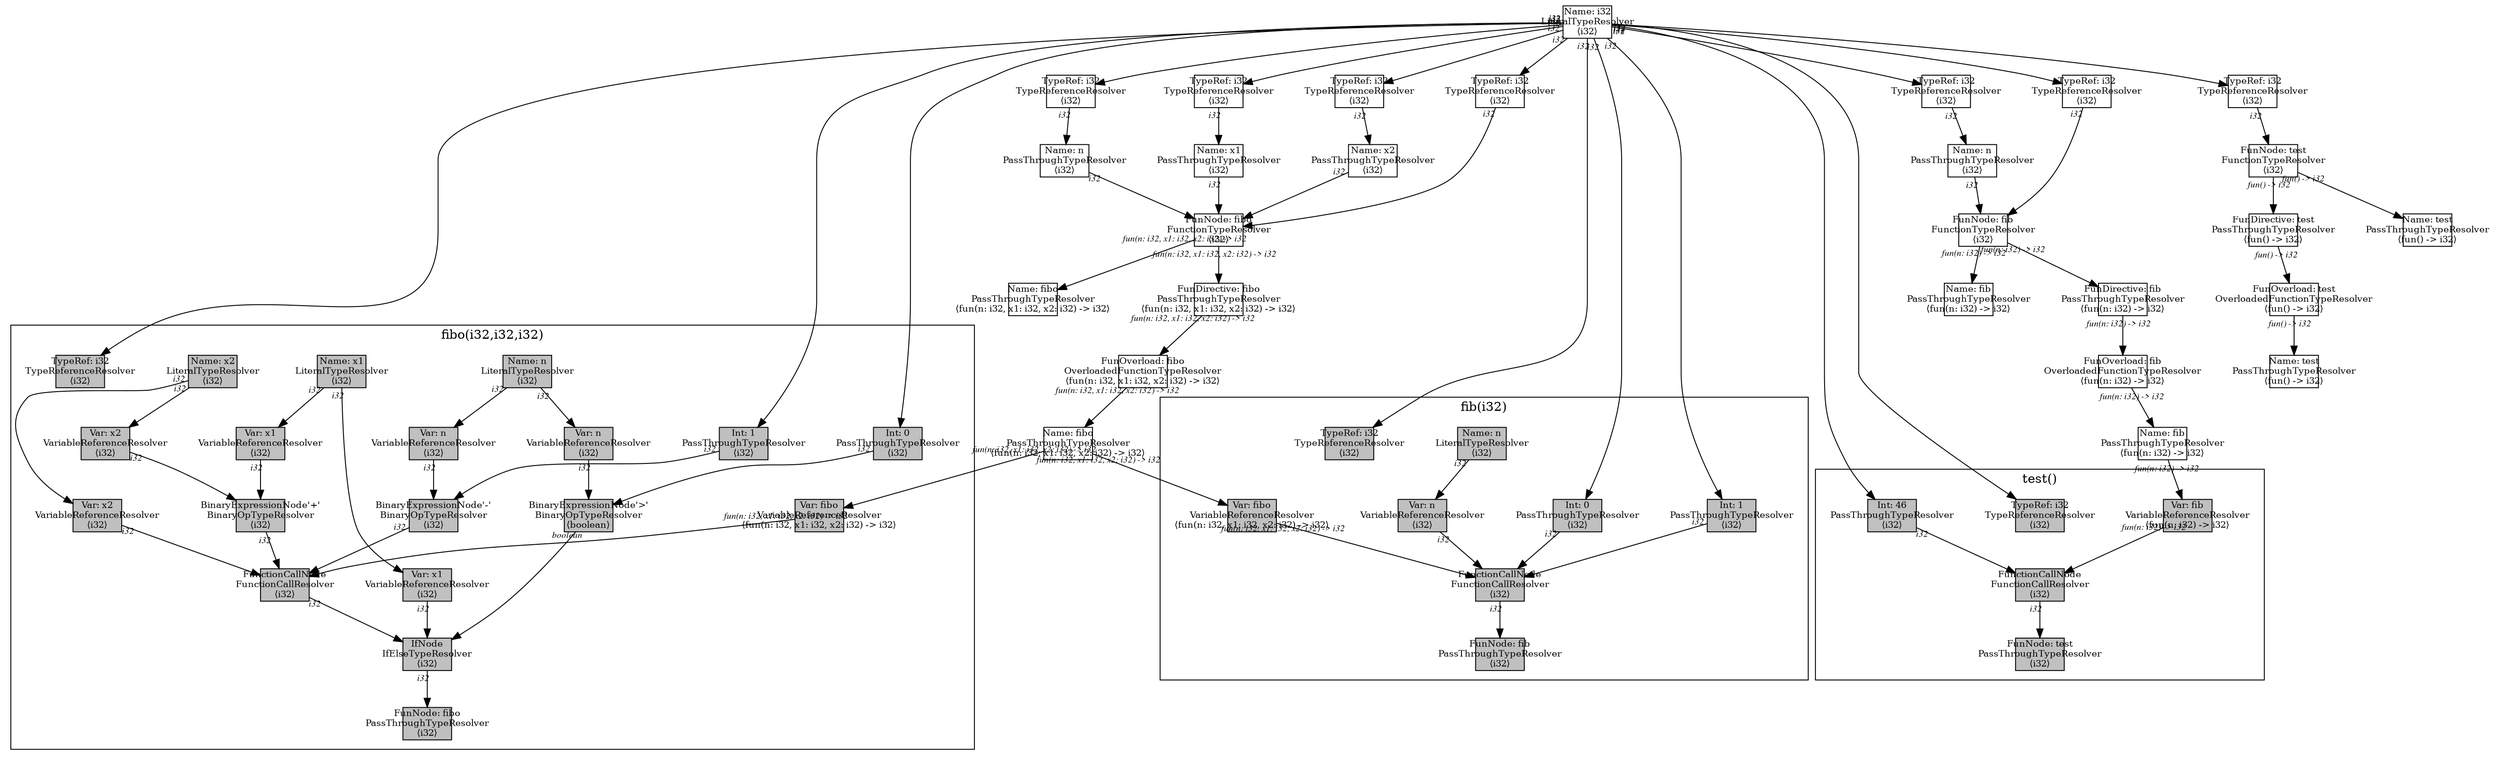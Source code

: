 digraph Document {
  node [shape=box,fixedsize=shape fontsize=10]
  1 [label="Name: i32\nLiteralTypeResolver\n⟨i32⟩"];
  2 [label="FunOverload: fibo\nOverloadedFunctionTypeResolver\n⟨fun(n: i32, x1: i32, x2: i32) -> i32⟩"];
  3 [label="FunDirective: fibo\nPassThroughTypeResolver\n⟨fun(n: i32, x1: i32, x2: i32) -> i32⟩"];
  4 [label="FunNode: fibo\nFunctionTypeResolver\n⟨i32⟩"];
  5 [label="TypeRef: i32\nTypeReferenceResolver\n⟨i32⟩"];
  6 [label="Name: n\nPassThroughTypeResolver\n⟨i32⟩"];
  7 [label="TypeRef: i32\nTypeReferenceResolver\n⟨i32⟩"];
  8 [label="Name: x1\nPassThroughTypeResolver\n⟨i32⟩"];
  9 [label="TypeRef: i32\nTypeReferenceResolver\n⟨i32⟩"];
  10 [label="Name: x2\nPassThroughTypeResolver\n⟨i32⟩"];
  11 [label="TypeRef: i32\nTypeReferenceResolver\n⟨i32⟩"];
  12 [label="Name: fibo\nPassThroughTypeResolver\n⟨fun(n: i32, x1: i32, x2: i32) -> i32⟩"];
  13 [label="Name: fibo\nPassThroughTypeResolver\n⟨fun(n: i32, x1: i32, x2: i32) -> i32⟩"];
  14 [label="FunOverload: fib\nOverloadedFunctionTypeResolver\n⟨fun(n: i32) -> i32⟩"];
  15 [label="FunDirective: fib\nPassThroughTypeResolver\n⟨fun(n: i32) -> i32⟩"];
  16 [label="FunNode: fib\nFunctionTypeResolver\n⟨i32⟩"];
  17 [label="TypeRef: i32\nTypeReferenceResolver\n⟨i32⟩"];
  18 [label="Name: n\nPassThroughTypeResolver\n⟨i32⟩"];
  19 [label="TypeRef: i32\nTypeReferenceResolver\n⟨i32⟩"];
  20 [label="Name: fib\nPassThroughTypeResolver\n⟨fun(n: i32) -> i32⟩"];
  21 [label="Name: fib\nPassThroughTypeResolver\n⟨fun(n: i32) -> i32⟩"];
  22 [label="FunOverload: test\nOverloadedFunctionTypeResolver\n⟨fun() -> i32⟩"];
  23 [label="FunDirective: test\nPassThroughTypeResolver\n⟨fun() -> i32⟩"];
  24 [label="FunNode: test\nFunctionTypeResolver\n⟨i32⟩"];
  25 [label="TypeRef: i32\nTypeReferenceResolver\n⟨i32⟩"];
  26 [label="Name: test\nPassThroughTypeResolver\n⟨fun() -> i32⟩"];
  27 [label="Name: test\nPassThroughTypeResolver\n⟨fun() -> i32⟩"];
  subgraph cluster0 {
    node [style=filled, fillcolor=grey];
    28 [label="Name: n\nLiteralTypeResolver\n⟨i32⟩"];
    29 [label="Name: x1\nLiteralTypeResolver\n⟨i32⟩"];
    30 [label="Name: x2\nLiteralTypeResolver\n⟨i32⟩"];
    31 [label="IfNode\nIfElseTypeResolver\n⟨i32⟩"];
    32 [label="FunctionCallNode\nFunctionCallResolver\n⟨i32⟩"];
    33 [label="Var: fibo\nVariableReferenceResolver\n⟨fun(n: i32, x1: i32, x2: i32) -> i32⟩"];
    34 [label="BinaryExpressionNode'-'\nBinaryOpTypeResolver\n⟨i32⟩"];
    35 [label="Var: n\nVariableReferenceResolver\n⟨i32⟩"];
    36 [label="Int: 1\nPassThroughTypeResolver\n⟨i32⟩"];
    37 [label="Var: x2\nVariableReferenceResolver\n⟨i32⟩"];
    38 [label="BinaryExpressionNode'+'\nBinaryOpTypeResolver\n⟨i32⟩"];
    39 [label="Var: x1\nVariableReferenceResolver\n⟨i32⟩"];
    40 [label="Var: x2\nVariableReferenceResolver\n⟨i32⟩"];
    41 [label="BinaryExpressionNode'>'\nBinaryOpTypeResolver\n⟨boolean⟩"];
    42 [label="Var: n\nVariableReferenceResolver\n⟨i32⟩"];
    43 [label="Int: 0\nPassThroughTypeResolver\n⟨i32⟩"];
    44 [label="Var: x1\nVariableReferenceResolver\n⟨i32⟩"];
    45 [label="FunNode: fibo\nPassThroughTypeResolver\n⟨i32⟩"];
    46 [label="TypeRef: i32\nTypeReferenceResolver\n⟨i32⟩"];
    28 -> 35[taillabel="i32" labeldistance="1" fontname="times  italic" fontsize = 10 color="black" ];
    28 -> 42[taillabel="i32" labeldistance="1" fontname="times  italic" fontsize = 10 color="black" ];
    29 -> 39[taillabel="i32" labeldistance="1" fontname="times  italic" fontsize = 10 color="black" ];
    29 -> 44[taillabel="i32" labeldistance="1" fontname="times  italic" fontsize = 10 color="black" ];
    30 -> 37[taillabel="i32" labeldistance="1" fontname="times  italic" fontsize = 10 color="black" ];
    30 -> 40[taillabel="i32" labeldistance="1" fontname="times  italic" fontsize = 10 color="black" ];
    31 -> 45[taillabel="i32" labeldistance="1" fontname="times  italic" fontsize = 10 color="black" ];
    32 -> 31[taillabel="i32" labeldistance="1" fontname="times  italic" fontsize = 10 color="black" ];
    33 -> 32[taillabel="fun(n: i32, x1: i32, x2: i32) -> i32" labeldistance="1" fontname="times  italic" fontsize = 10 color="black" ];
    34 -> 32[taillabel="i32" labeldistance="1" fontname="times  italic" fontsize = 10 color="black" ];
    35 -> 34[taillabel="i32" labeldistance="1" fontname="times  italic" fontsize = 10 color="black" ];
    36 -> 34[taillabel="i32" labeldistance="1" fontname="times  italic" fontsize = 10 color="black" ];
    37 -> 32[taillabel="i32" labeldistance="1" fontname="times  italic" fontsize = 10 color="black" ];
    38 -> 32[taillabel="i32" labeldistance="1" fontname="times  italic" fontsize = 10 color="black" ];
    39 -> 38[taillabel="i32" labeldistance="1" fontname="times  italic" fontsize = 10 color="black" ];
    40 -> 38[taillabel="i32" labeldistance="1" fontname="times  italic" fontsize = 10 color="black" ];
    41 -> 31[taillabel="boolean" labeldistance="1" fontname="times  italic" fontsize = 10 color="black" ];
    42 -> 41[taillabel="i32" labeldistance="1" fontname="times  italic" fontsize = 10 color="black" ];
    43 -> 41[taillabel="i32" labeldistance="1" fontname="times  italic" fontsize = 10 color="black" ];
    44 -> 31[taillabel="i32" labeldistance="1" fontname="times  italic" fontsize = 10 color="black" ];
  label = "fibo(i32,i32,i32)";
}
  subgraph cluster1 {
    node [style=filled, fillcolor=grey];
    47 [label="Name: n\nLiteralTypeResolver\n⟨i32⟩"];
    48 [label="FunctionCallNode\nFunctionCallResolver\n⟨i32⟩"];
    49 [label="Var: fibo\nVariableReferenceResolver\n⟨fun(n: i32, x1: i32, x2: i32) -> i32⟩"];
    50 [label="Var: n\nVariableReferenceResolver\n⟨i32⟩"];
    51 [label="Int: 0\nPassThroughTypeResolver\n⟨i32⟩"];
    52 [label="Int: 1\nPassThroughTypeResolver\n⟨i32⟩"];
    53 [label="FunNode: fib\nPassThroughTypeResolver\n⟨i32⟩"];
    54 [label="TypeRef: i32\nTypeReferenceResolver\n⟨i32⟩"];
    47 -> 50[taillabel="i32" labeldistance="1" fontname="times  italic" fontsize = 10 color="black" ];
    48 -> 53[taillabel="i32" labeldistance="1" fontname="times  italic" fontsize = 10 color="black" ];
    49 -> 48[taillabel="fun(n: i32, x1: i32, x2: i32) -> i32" labeldistance="1" fontname="times  italic" fontsize = 10 color="black" ];
    50 -> 48[taillabel="i32" labeldistance="1" fontname="times  italic" fontsize = 10 color="black" ];
    51 -> 48[taillabel="i32" labeldistance="1" fontname="times  italic" fontsize = 10 color="black" ];
    52 -> 48[taillabel="i32" labeldistance="1" fontname="times  italic" fontsize = 10 color="black" ];
  label = "fib(i32)";
}
  subgraph cluster2 {
    node [style=filled, fillcolor=grey];
    55 [label="FunctionCallNode\nFunctionCallResolver\n⟨i32⟩"];
    56 [label="Var: fib\nVariableReferenceResolver\n⟨fun(n: i32) -> i32⟩"];
    57 [label="Int: 46\nPassThroughTypeResolver\n⟨i32⟩"];
    58 [label="FunNode: test\nPassThroughTypeResolver\n⟨i32⟩"];
    59 [label="TypeRef: i32\nTypeReferenceResolver\n⟨i32⟩"];
    55 -> 58[taillabel="i32" labeldistance="1" fontname="times  italic" fontsize = 10 color="black" ];
    56 -> 55[taillabel="fun(n: i32) -> i32" labeldistance="1" fontname="times  italic" fontsize = 10 color="black" ];
    57 -> 55[taillabel="i32" labeldistance="1" fontname="times  italic" fontsize = 10 color="black" ];
  label = "test()";
}
  1 -> 5[taillabel="i32" labeldistance="1" fontname="times  italic" fontsize = 10 color="black" ];
  1 -> 7[taillabel="i32" labeldistance="1" fontname="times  italic" fontsize = 10 color="black" ];
  1 -> 9[taillabel="i32" labeldistance="1" fontname="times  italic" fontsize = 10 color="black" ];
  1 -> 11[taillabel="i32" labeldistance="1" fontname="times  italic" fontsize = 10 color="black" ];
  1 -> 17[taillabel="i32" labeldistance="1" fontname="times  italic" fontsize = 10 color="black" ];
  1 -> 19[taillabel="i32" labeldistance="1" fontname="times  italic" fontsize = 10 color="black" ];
  1 -> 25[taillabel="i32" labeldistance="1" fontname="times  italic" fontsize = 10 color="black" ];
  1 -> 36[taillabel="i32" labeldistance="1" fontname="times  italic" fontsize = 10 color="black" ];
  1 -> 43[taillabel="i32" labeldistance="1" fontname="times  italic" fontsize = 10 color="black" ];
  1 -> 46[taillabel="i32" labeldistance="1" fontname="times  italic" fontsize = 10 color="black" ];
  1 -> 51[taillabel="i32" labeldistance="1" fontname="times  italic" fontsize = 10 color="black" ];
  1 -> 52[taillabel="i32" labeldistance="1" fontname="times  italic" fontsize = 10 color="black" ];
  1 -> 54[taillabel="i32" labeldistance="1" fontname="times  italic" fontsize = 10 color="black" ];
  1 -> 57[taillabel="i32" labeldistance="1" fontname="times  italic" fontsize = 10 color="black" ];
  1 -> 59[taillabel="i32" labeldistance="1" fontname="times  italic" fontsize = 10 color="black" ];
  2 -> 13[taillabel="fun(n: i32, x1: i32, x2: i32) -> i32" labeldistance="1" fontname="times  italic" fontsize = 10 color="black" ];
  3 -> 2[taillabel="fun(n: i32, x1: i32, x2: i32) -> i32" labeldistance="1" fontname="times  italic" fontsize = 10 color="black" ];
  4 -> 12[taillabel="fun(n: i32, x1: i32, x2: i32) -> i32" labeldistance="1" fontname="times  italic" fontsize = 10 color="black" ];
  4 -> 3[taillabel="fun(n: i32, x1: i32, x2: i32) -> i32" labeldistance="1" fontname="times  italic" fontsize = 10 color="black" ];
  5 -> 6[taillabel="i32" labeldistance="1" fontname="times  italic" fontsize = 10 color="black" ];
  6 -> 4[taillabel="i32" labeldistance="1" fontname="times  italic" fontsize = 10 color="black" ];
  7 -> 8[taillabel="i32" labeldistance="1" fontname="times  italic" fontsize = 10 color="black" ];
  8 -> 4[taillabel="i32" labeldistance="1" fontname="times  italic" fontsize = 10 color="black" ];
  9 -> 10[taillabel="i32" labeldistance="1" fontname="times  italic" fontsize = 10 color="black" ];
  10 -> 4[taillabel="i32" labeldistance="1" fontname="times  italic" fontsize = 10 color="black" ];
  11 -> 4[taillabel="i32" labeldistance="1" fontname="times  italic" fontsize = 10 color="black" ];
  13 -> 33[taillabel="fun(n: i32, x1: i32, x2: i32) -> i32" labeldistance="1" fontname="times  italic" fontsize = 10 color="black" ];
  13 -> 49[taillabel="fun(n: i32, x1: i32, x2: i32) -> i32" labeldistance="1" fontname="times  italic" fontsize = 10 color="black" ];
  14 -> 21[taillabel="fun(n: i32) -> i32" labeldistance="1" fontname="times  italic" fontsize = 10 color="black" ];
  15 -> 14[taillabel="fun(n: i32) -> i32" labeldistance="1" fontname="times  italic" fontsize = 10 color="black" ];
  16 -> 20[taillabel="fun(n: i32) -> i32" labeldistance="1" fontname="times  italic" fontsize = 10 color="black" ];
  16 -> 15[taillabel="fun(n: i32) -> i32" labeldistance="1" fontname="times  italic" fontsize = 10 color="black" ];
  17 -> 18[taillabel="i32" labeldistance="1" fontname="times  italic" fontsize = 10 color="black" ];
  18 -> 16[taillabel="i32" labeldistance="1" fontname="times  italic" fontsize = 10 color="black" ];
  19 -> 16[taillabel="i32" labeldistance="1" fontname="times  italic" fontsize = 10 color="black" ];
  21 -> 56[taillabel="fun(n: i32) -> i32" labeldistance="1" fontname="times  italic" fontsize = 10 color="black" ];
  22 -> 27[taillabel="fun() -> i32" labeldistance="1" fontname="times  italic" fontsize = 10 color="black" ];
  23 -> 22[taillabel="fun() -> i32" labeldistance="1" fontname="times  italic" fontsize = 10 color="black" ];
  24 -> 26[taillabel="fun() -> i32" labeldistance="1" fontname="times  italic" fontsize = 10 color="black" ];
  24 -> 23[taillabel="fun() -> i32" labeldistance="1" fontname="times  italic" fontsize = 10 color="black" ];
  25 -> 24[taillabel="i32" labeldistance="1" fontname="times  italic" fontsize = 10 color="black" ];
  label="";
}
